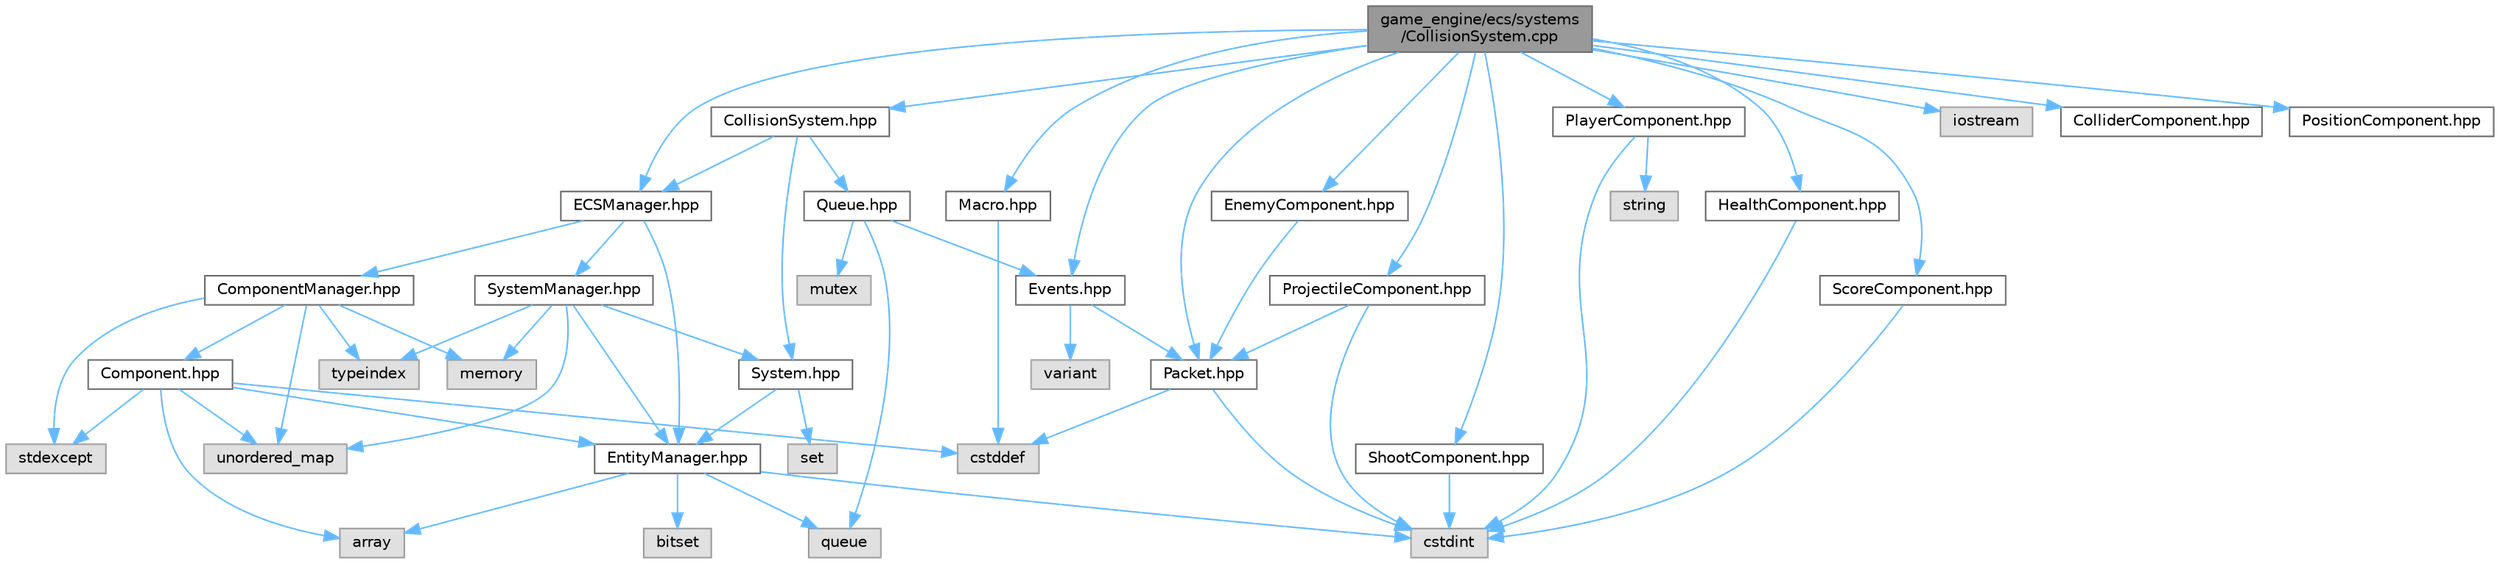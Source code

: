 digraph "game_engine/ecs/systems/CollisionSystem.cpp"
{
 // LATEX_PDF_SIZE
  bgcolor="transparent";
  edge [fontname=Helvetica,fontsize=10,labelfontname=Helvetica,labelfontsize=10];
  node [fontname=Helvetica,fontsize=10,shape=box,height=0.2,width=0.4];
  Node1 [id="Node000001",label="game_engine/ecs/systems\l/CollisionSystem.cpp",height=0.2,width=0.4,color="gray40", fillcolor="grey60", style="filled", fontcolor="black",tooltip=" "];
  Node1 -> Node2 [id="edge58_Node000001_Node000002",color="steelblue1",style="solid",tooltip=" "];
  Node2 [id="Node000002",label="CollisionSystem.hpp",height=0.2,width=0.4,color="grey40", fillcolor="white", style="filled",URL="$_collision_system_8hpp.html",tooltip=" "];
  Node2 -> Node3 [id="edge59_Node000002_Node000003",color="steelblue1",style="solid",tooltip=" "];
  Node3 [id="Node000003",label="ECSManager.hpp",height=0.2,width=0.4,color="grey40", fillcolor="white", style="filled",URL="$_e_c_s_manager_8hpp.html",tooltip=" "];
  Node3 -> Node4 [id="edge60_Node000003_Node000004",color="steelblue1",style="solid",tooltip=" "];
  Node4 [id="Node000004",label="EntityManager.hpp",height=0.2,width=0.4,color="grey40", fillcolor="white", style="filled",URL="$_entity_manager_8hpp.html",tooltip=" "];
  Node4 -> Node5 [id="edge61_Node000004_Node000005",color="steelblue1",style="solid",tooltip=" "];
  Node5 [id="Node000005",label="cstdint",height=0.2,width=0.4,color="grey60", fillcolor="#E0E0E0", style="filled",tooltip=" "];
  Node4 -> Node6 [id="edge62_Node000004_Node000006",color="steelblue1",style="solid",tooltip=" "];
  Node6 [id="Node000006",label="bitset",height=0.2,width=0.4,color="grey60", fillcolor="#E0E0E0", style="filled",tooltip=" "];
  Node4 -> Node7 [id="edge63_Node000004_Node000007",color="steelblue1",style="solid",tooltip=" "];
  Node7 [id="Node000007",label="queue",height=0.2,width=0.4,color="grey60", fillcolor="#E0E0E0", style="filled",tooltip=" "];
  Node4 -> Node8 [id="edge64_Node000004_Node000008",color="steelblue1",style="solid",tooltip=" "];
  Node8 [id="Node000008",label="array",height=0.2,width=0.4,color="grey60", fillcolor="#E0E0E0", style="filled",tooltip=" "];
  Node3 -> Node9 [id="edge65_Node000003_Node000009",color="steelblue1",style="solid",tooltip=" "];
  Node9 [id="Node000009",label="ComponentManager.hpp",height=0.2,width=0.4,color="grey40", fillcolor="white", style="filled",URL="$_component_manager_8hpp.html",tooltip=" "];
  Node9 -> Node10 [id="edge66_Node000009_Node000010",color="steelblue1",style="solid",tooltip=" "];
  Node10 [id="Node000010",label="memory",height=0.2,width=0.4,color="grey60", fillcolor="#E0E0E0", style="filled",tooltip=" "];
  Node9 -> Node11 [id="edge67_Node000009_Node000011",color="steelblue1",style="solid",tooltip=" "];
  Node11 [id="Node000011",label="stdexcept",height=0.2,width=0.4,color="grey60", fillcolor="#E0E0E0", style="filled",tooltip=" "];
  Node9 -> Node12 [id="edge68_Node000009_Node000012",color="steelblue1",style="solid",tooltip=" "];
  Node12 [id="Node000012",label="typeindex",height=0.2,width=0.4,color="grey60", fillcolor="#E0E0E0", style="filled",tooltip=" "];
  Node9 -> Node13 [id="edge69_Node000009_Node000013",color="steelblue1",style="solid",tooltip=" "];
  Node13 [id="Node000013",label="unordered_map",height=0.2,width=0.4,color="grey60", fillcolor="#E0E0E0", style="filled",tooltip=" "];
  Node9 -> Node14 [id="edge70_Node000009_Node000014",color="steelblue1",style="solid",tooltip=" "];
  Node14 [id="Node000014",label="Component.hpp",height=0.2,width=0.4,color="grey40", fillcolor="white", style="filled",URL="$_component_8hpp.html",tooltip=" "];
  Node14 -> Node8 [id="edge71_Node000014_Node000008",color="steelblue1",style="solid",tooltip=" "];
  Node14 -> Node15 [id="edge72_Node000014_Node000015",color="steelblue1",style="solid",tooltip=" "];
  Node15 [id="Node000015",label="cstddef",height=0.2,width=0.4,color="grey60", fillcolor="#E0E0E0", style="filled",tooltip=" "];
  Node14 -> Node13 [id="edge73_Node000014_Node000013",color="steelblue1",style="solid",tooltip=" "];
  Node14 -> Node4 [id="edge74_Node000014_Node000004",color="steelblue1",style="solid",tooltip=" "];
  Node14 -> Node11 [id="edge75_Node000014_Node000011",color="steelblue1",style="solid",tooltip=" "];
  Node3 -> Node16 [id="edge76_Node000003_Node000016",color="steelblue1",style="solid",tooltip=" "];
  Node16 [id="Node000016",label="SystemManager.hpp",height=0.2,width=0.4,color="grey40", fillcolor="white", style="filled",URL="$_system_manager_8hpp.html",tooltip=" "];
  Node16 -> Node4 [id="edge77_Node000016_Node000004",color="steelblue1",style="solid",tooltip=" "];
  Node16 -> Node17 [id="edge78_Node000016_Node000017",color="steelblue1",style="solid",tooltip=" "];
  Node17 [id="Node000017",label="System.hpp",height=0.2,width=0.4,color="grey40", fillcolor="white", style="filled",URL="$_system_8hpp.html",tooltip=" "];
  Node17 -> Node18 [id="edge79_Node000017_Node000018",color="steelblue1",style="solid",tooltip=" "];
  Node18 [id="Node000018",label="set",height=0.2,width=0.4,color="grey60", fillcolor="#E0E0E0", style="filled",tooltip=" "];
  Node17 -> Node4 [id="edge80_Node000017_Node000004",color="steelblue1",style="solid",tooltip=" "];
  Node16 -> Node12 [id="edge81_Node000016_Node000012",color="steelblue1",style="solid",tooltip=" "];
  Node16 -> Node13 [id="edge82_Node000016_Node000013",color="steelblue1",style="solid",tooltip=" "];
  Node16 -> Node10 [id="edge83_Node000016_Node000010",color="steelblue1",style="solid",tooltip=" "];
  Node2 -> Node19 [id="edge84_Node000002_Node000019",color="steelblue1",style="solid",tooltip=" "];
  Node19 [id="Node000019",label="Queue.hpp",height=0.2,width=0.4,color="grey40", fillcolor="white", style="filled",URL="$_queue_8hpp.html",tooltip=" "];
  Node19 -> Node20 [id="edge85_Node000019_Node000020",color="steelblue1",style="solid",tooltip=" "];
  Node20 [id="Node000020",label="mutex",height=0.2,width=0.4,color="grey60", fillcolor="#E0E0E0", style="filled",tooltip=" "];
  Node19 -> Node7 [id="edge86_Node000019_Node000007",color="steelblue1",style="solid",tooltip=" "];
  Node19 -> Node21 [id="edge87_Node000019_Node000021",color="steelblue1",style="solid",tooltip=" "];
  Node21 [id="Node000021",label="Events.hpp",height=0.2,width=0.4,color="grey40", fillcolor="white", style="filled",URL="$_events_8hpp.html",tooltip=" "];
  Node21 -> Node22 [id="edge88_Node000021_Node000022",color="steelblue1",style="solid",tooltip=" "];
  Node22 [id="Node000022",label="variant",height=0.2,width=0.4,color="grey60", fillcolor="#E0E0E0", style="filled",tooltip=" "];
  Node21 -> Node23 [id="edge89_Node000021_Node000023",color="steelblue1",style="solid",tooltip=" "];
  Node23 [id="Node000023",label="Packet.hpp",height=0.2,width=0.4,color="grey40", fillcolor="white", style="filled",URL="$_packet_8hpp.html",tooltip=" "];
  Node23 -> Node15 [id="edge90_Node000023_Node000015",color="steelblue1",style="solid",tooltip=" "];
  Node23 -> Node5 [id="edge91_Node000023_Node000005",color="steelblue1",style="solid",tooltip=" "];
  Node2 -> Node17 [id="edge92_Node000002_Node000017",color="steelblue1",style="solid",tooltip=" "];
  Node1 -> Node24 [id="edge93_Node000001_Node000024",color="steelblue1",style="solid",tooltip=" "];
  Node24 [id="Node000024",label="iostream",height=0.2,width=0.4,color="grey60", fillcolor="#E0E0E0", style="filled",tooltip=" "];
  Node1 -> Node25 [id="edge94_Node000001_Node000025",color="steelblue1",style="solid",tooltip=" "];
  Node25 [id="Node000025",label="ColliderComponent.hpp",height=0.2,width=0.4,color="grey40", fillcolor="white", style="filled",URL="$_collider_component_8hpp.html",tooltip=" "];
  Node1 -> Node3 [id="edge95_Node000001_Node000003",color="steelblue1",style="solid",tooltip=" "];
  Node1 -> Node26 [id="edge96_Node000001_Node000026",color="steelblue1",style="solid",tooltip=" "];
  Node26 [id="Node000026",label="EnemyComponent.hpp",height=0.2,width=0.4,color="grey40", fillcolor="white", style="filled",URL="$_enemy_component_8hpp.html",tooltip=" "];
  Node26 -> Node23 [id="edge97_Node000026_Node000023",color="steelblue1",style="solid",tooltip=" "];
  Node1 -> Node21 [id="edge98_Node000001_Node000021",color="steelblue1",style="solid",tooltip=" "];
  Node1 -> Node27 [id="edge99_Node000001_Node000027",color="steelblue1",style="solid",tooltip=" "];
  Node27 [id="Node000027",label="HealthComponent.hpp",height=0.2,width=0.4,color="grey40", fillcolor="white", style="filled",URL="$_health_component_8hpp.html",tooltip=" "];
  Node27 -> Node5 [id="edge100_Node000027_Node000005",color="steelblue1",style="solid",tooltip=" "];
  Node1 -> Node28 [id="edge101_Node000001_Node000028",color="steelblue1",style="solid",tooltip=" "];
  Node28 [id="Node000028",label="Macro.hpp",height=0.2,width=0.4,color="grey40", fillcolor="white", style="filled",URL="$_macro_8hpp.html",tooltip=" "];
  Node28 -> Node15 [id="edge102_Node000028_Node000015",color="steelblue1",style="solid",tooltip=" "];
  Node1 -> Node23 [id="edge103_Node000001_Node000023",color="steelblue1",style="solid",tooltip=" "];
  Node1 -> Node29 [id="edge104_Node000001_Node000029",color="steelblue1",style="solid",tooltip=" "];
  Node29 [id="Node000029",label="PlayerComponent.hpp",height=0.2,width=0.4,color="grey40", fillcolor="white", style="filled",URL="$_player_component_8hpp.html",tooltip=" "];
  Node29 -> Node5 [id="edge105_Node000029_Node000005",color="steelblue1",style="solid",tooltip=" "];
  Node29 -> Node30 [id="edge106_Node000029_Node000030",color="steelblue1",style="solid",tooltip=" "];
  Node30 [id="Node000030",label="string",height=0.2,width=0.4,color="grey60", fillcolor="#E0E0E0", style="filled",tooltip=" "];
  Node1 -> Node31 [id="edge107_Node000001_Node000031",color="steelblue1",style="solid",tooltip=" "];
  Node31 [id="Node000031",label="PositionComponent.hpp",height=0.2,width=0.4,color="grey40", fillcolor="white", style="filled",URL="$_position_component_8hpp.html",tooltip=" "];
  Node1 -> Node32 [id="edge108_Node000001_Node000032",color="steelblue1",style="solid",tooltip=" "];
  Node32 [id="Node000032",label="ProjectileComponent.hpp",height=0.2,width=0.4,color="grey40", fillcolor="white", style="filled",URL="$_projectile_component_8hpp.html",tooltip=" "];
  Node32 -> Node5 [id="edge109_Node000032_Node000005",color="steelblue1",style="solid",tooltip=" "];
  Node32 -> Node23 [id="edge110_Node000032_Node000023",color="steelblue1",style="solid",tooltip=" "];
  Node1 -> Node33 [id="edge111_Node000001_Node000033",color="steelblue1",style="solid",tooltip=" "];
  Node33 [id="Node000033",label="ScoreComponent.hpp",height=0.2,width=0.4,color="grey40", fillcolor="white", style="filled",URL="$_score_component_8hpp.html",tooltip=" "];
  Node33 -> Node5 [id="edge112_Node000033_Node000005",color="steelblue1",style="solid",tooltip=" "];
  Node1 -> Node34 [id="edge113_Node000001_Node000034",color="steelblue1",style="solid",tooltip=" "];
  Node34 [id="Node000034",label="ShootComponent.hpp",height=0.2,width=0.4,color="grey40", fillcolor="white", style="filled",URL="$_shoot_component_8hpp.html",tooltip=" "];
  Node34 -> Node5 [id="edge114_Node000034_Node000005",color="steelblue1",style="solid",tooltip=" "];
}
